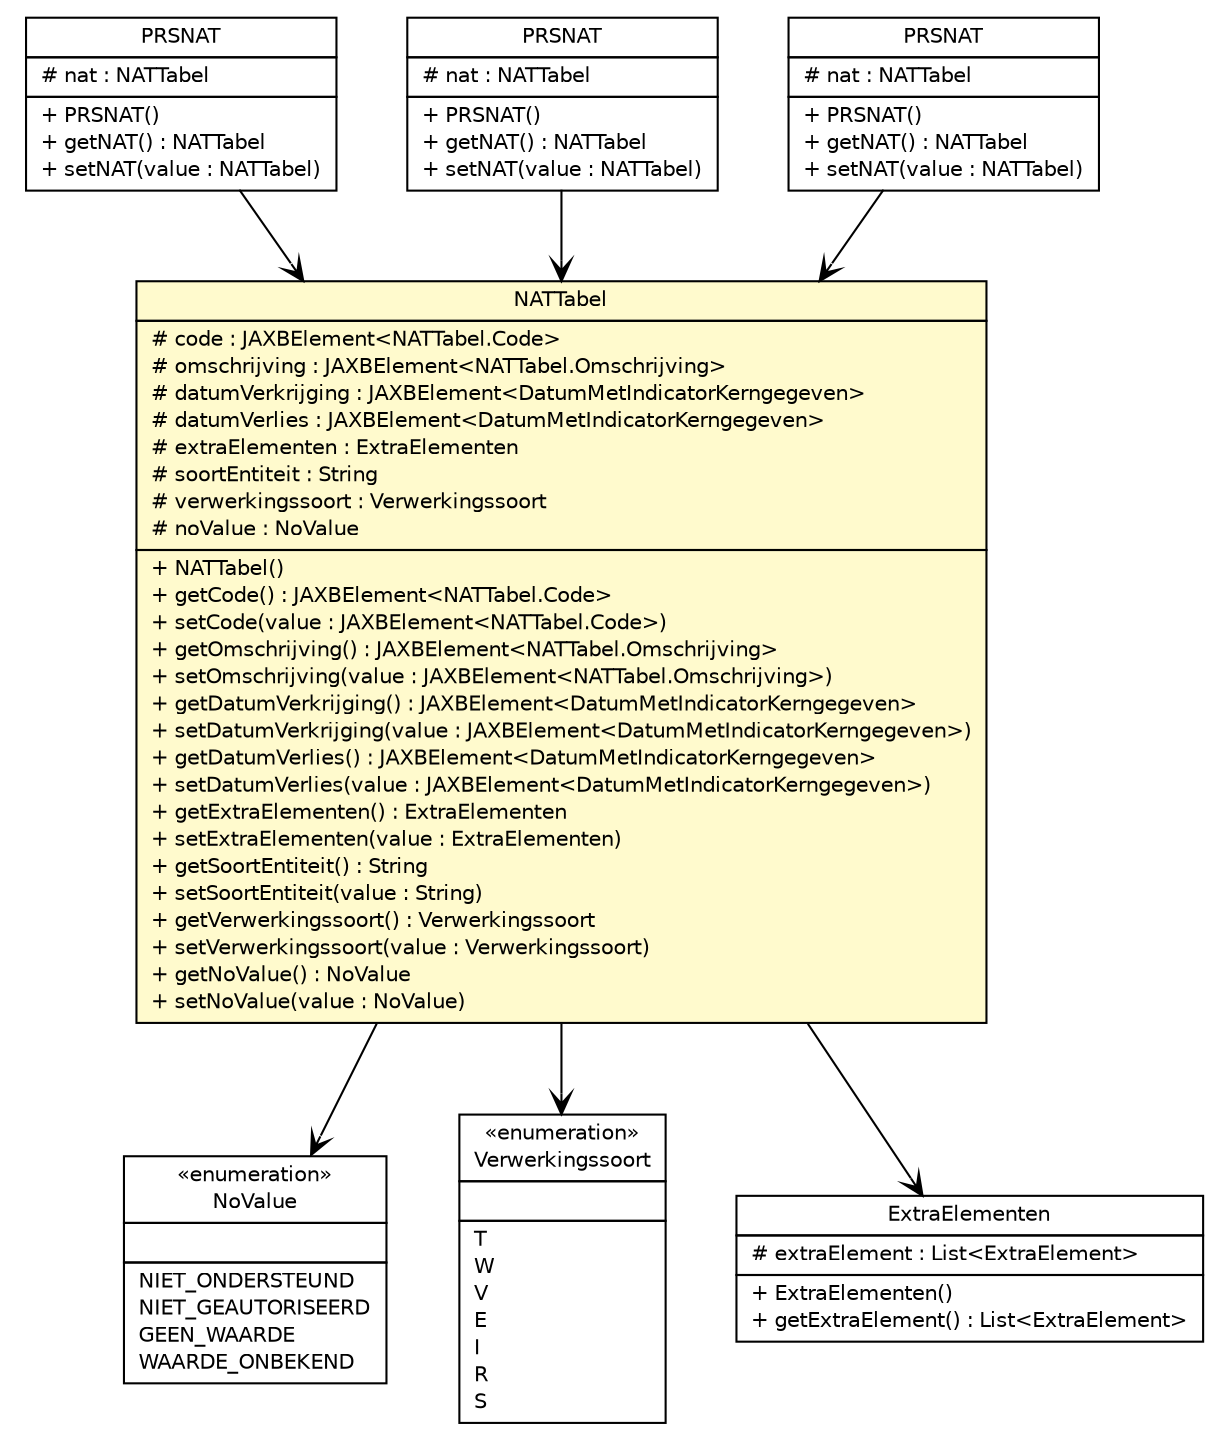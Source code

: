 #!/usr/local/bin/dot
#
# Class diagram 
# Generated by UMLGraph version R5_6-24-gf6e263 (http://www.umlgraph.org/)
#

digraph G {
	edge [fontname="Helvetica",fontsize=10,labelfontname="Helvetica",labelfontsize=10];
	node [fontname="Helvetica",fontsize=10,shape=plaintext];
	nodesep=0.25;
	ranksep=0.5;
	// nl.egem.stuf.sector.bg._0204.NATTabel
	c107999 [label=<<table title="nl.egem.stuf.sector.bg._0204.NATTabel" border="0" cellborder="1" cellspacing="0" cellpadding="2" port="p" bgcolor="lemonChiffon" href="./NATTabel.html">
		<tr><td><table border="0" cellspacing="0" cellpadding="1">
<tr><td align="center" balign="center"> NATTabel </td></tr>
		</table></td></tr>
		<tr><td><table border="0" cellspacing="0" cellpadding="1">
<tr><td align="left" balign="left"> # code : JAXBElement&lt;NATTabel.Code&gt; </td></tr>
<tr><td align="left" balign="left"> # omschrijving : JAXBElement&lt;NATTabel.Omschrijving&gt; </td></tr>
<tr><td align="left" balign="left"> # datumVerkrijging : JAXBElement&lt;DatumMetIndicatorKerngegeven&gt; </td></tr>
<tr><td align="left" balign="left"> # datumVerlies : JAXBElement&lt;DatumMetIndicatorKerngegeven&gt; </td></tr>
<tr><td align="left" balign="left"> # extraElementen : ExtraElementen </td></tr>
<tr><td align="left" balign="left"> # soortEntiteit : String </td></tr>
<tr><td align="left" balign="left"> # verwerkingssoort : Verwerkingssoort </td></tr>
<tr><td align="left" balign="left"> # noValue : NoValue </td></tr>
		</table></td></tr>
		<tr><td><table border="0" cellspacing="0" cellpadding="1">
<tr><td align="left" balign="left"> + NATTabel() </td></tr>
<tr><td align="left" balign="left"> + getCode() : JAXBElement&lt;NATTabel.Code&gt; </td></tr>
<tr><td align="left" balign="left"> + setCode(value : JAXBElement&lt;NATTabel.Code&gt;) </td></tr>
<tr><td align="left" balign="left"> + getOmschrijving() : JAXBElement&lt;NATTabel.Omschrijving&gt; </td></tr>
<tr><td align="left" balign="left"> + setOmschrijving(value : JAXBElement&lt;NATTabel.Omschrijving&gt;) </td></tr>
<tr><td align="left" balign="left"> + getDatumVerkrijging() : JAXBElement&lt;DatumMetIndicatorKerngegeven&gt; </td></tr>
<tr><td align="left" balign="left"> + setDatumVerkrijging(value : JAXBElement&lt;DatumMetIndicatorKerngegeven&gt;) </td></tr>
<tr><td align="left" balign="left"> + getDatumVerlies() : JAXBElement&lt;DatumMetIndicatorKerngegeven&gt; </td></tr>
<tr><td align="left" balign="left"> + setDatumVerlies(value : JAXBElement&lt;DatumMetIndicatorKerngegeven&gt;) </td></tr>
<tr><td align="left" balign="left"> + getExtraElementen() : ExtraElementen </td></tr>
<tr><td align="left" balign="left"> + setExtraElementen(value : ExtraElementen) </td></tr>
<tr><td align="left" balign="left"> + getSoortEntiteit() : String </td></tr>
<tr><td align="left" balign="left"> + setSoortEntiteit(value : String) </td></tr>
<tr><td align="left" balign="left"> + getVerwerkingssoort() : Verwerkingssoort </td></tr>
<tr><td align="left" balign="left"> + setVerwerkingssoort(value : Verwerkingssoort) </td></tr>
<tr><td align="left" balign="left"> + getNoValue() : NoValue </td></tr>
<tr><td align="left" balign="left"> + setNoValue(value : NoValue) </td></tr>
		</table></td></tr>
		</table>>, URL="./NATTabel.html", fontname="Helvetica", fontcolor="black", fontsize=10.0];
	// nl.egem.stuf.sector.bg._0204.PRSAntwoord.PRSNAT
	c108008 [label=<<table title="nl.egem.stuf.sector.bg._0204.PRSAntwoord.PRSNAT" border="0" cellborder="1" cellspacing="0" cellpadding="2" port="p" href="./PRSAntwoord.PRSNAT.html">
		<tr><td><table border="0" cellspacing="0" cellpadding="1">
<tr><td align="center" balign="center"> PRSNAT </td></tr>
		</table></td></tr>
		<tr><td><table border="0" cellspacing="0" cellpadding="1">
<tr><td align="left" balign="left"> # nat : NATTabel </td></tr>
		</table></td></tr>
		<tr><td><table border="0" cellspacing="0" cellpadding="1">
<tr><td align="left" balign="left"> + PRSNAT() </td></tr>
<tr><td align="left" balign="left"> + getNAT() : NATTabel </td></tr>
<tr><td align="left" balign="left"> + setNAT(value : NATTabel) </td></tr>
		</table></td></tr>
		</table>>, URL="./PRSAntwoord.PRSNAT.html", fontname="Helvetica", fontcolor="black", fontsize=10.0];
	// nl.egem.stuf.sector.bg._0204.PRSVraag.PRSNAT
	c108047 [label=<<table title="nl.egem.stuf.sector.bg._0204.PRSVraag.PRSNAT" border="0" cellborder="1" cellspacing="0" cellpadding="2" port="p" href="./PRSVraag.PRSNAT.html">
		<tr><td><table border="0" cellspacing="0" cellpadding="1">
<tr><td align="center" balign="center"> PRSNAT </td></tr>
		</table></td></tr>
		<tr><td><table border="0" cellspacing="0" cellpadding="1">
<tr><td align="left" balign="left"> # nat : NATTabel </td></tr>
		</table></td></tr>
		<tr><td><table border="0" cellspacing="0" cellpadding="1">
<tr><td align="left" balign="left"> + PRSNAT() </td></tr>
<tr><td align="left" balign="left"> + getNAT() : NATTabel </td></tr>
<tr><td align="left" balign="left"> + setNAT(value : NATTabel) </td></tr>
		</table></td></tr>
		</table>>, URL="./PRSVraag.PRSNAT.html", fontname="Helvetica", fontcolor="black", fontsize=10.0];
	// nl.egem.stuf.sector.bg._0204.PRSKennisgeving.PRSNAT
	c108073 [label=<<table title="nl.egem.stuf.sector.bg._0204.PRSKennisgeving.PRSNAT" border="0" cellborder="1" cellspacing="0" cellpadding="2" port="p" href="./PRSKennisgeving.PRSNAT.html">
		<tr><td><table border="0" cellspacing="0" cellpadding="1">
<tr><td align="center" balign="center"> PRSNAT </td></tr>
		</table></td></tr>
		<tr><td><table border="0" cellspacing="0" cellpadding="1">
<tr><td align="left" balign="left"> # nat : NATTabel </td></tr>
		</table></td></tr>
		<tr><td><table border="0" cellspacing="0" cellpadding="1">
<tr><td align="left" balign="left"> + PRSNAT() </td></tr>
<tr><td align="left" balign="left"> + getNAT() : NATTabel </td></tr>
<tr><td align="left" balign="left"> + setNAT(value : NATTabel) </td></tr>
		</table></td></tr>
		</table>>, URL="./PRSKennisgeving.PRSNAT.html", fontname="Helvetica", fontcolor="black", fontsize=10.0];
	// nl.egem.stuf.stuf0204.NoValue
	c108270 [label=<<table title="nl.egem.stuf.stuf0204.NoValue" border="0" cellborder="1" cellspacing="0" cellpadding="2" port="p" href="../../../stuf0204/NoValue.html">
		<tr><td><table border="0" cellspacing="0" cellpadding="1">
<tr><td align="center" balign="center"> &#171;enumeration&#187; </td></tr>
<tr><td align="center" balign="center"> NoValue </td></tr>
		</table></td></tr>
		<tr><td><table border="0" cellspacing="0" cellpadding="1">
<tr><td align="left" balign="left">  </td></tr>
		</table></td></tr>
		<tr><td><table border="0" cellspacing="0" cellpadding="1">
<tr><td align="left" balign="left"> NIET_ONDERSTEUND </td></tr>
<tr><td align="left" balign="left"> NIET_GEAUTORISEERD </td></tr>
<tr><td align="left" balign="left"> GEEN_WAARDE </td></tr>
<tr><td align="left" balign="left"> WAARDE_ONBEKEND </td></tr>
		</table></td></tr>
		</table>>, URL="../../../stuf0204/NoValue.html", fontname="Helvetica", fontcolor="black", fontsize=10.0];
	// nl.egem.stuf.stuf0204.Verwerkingssoort
	c108273 [label=<<table title="nl.egem.stuf.stuf0204.Verwerkingssoort" border="0" cellborder="1" cellspacing="0" cellpadding="2" port="p" href="../../../stuf0204/Verwerkingssoort.html">
		<tr><td><table border="0" cellspacing="0" cellpadding="1">
<tr><td align="center" balign="center"> &#171;enumeration&#187; </td></tr>
<tr><td align="center" balign="center"> Verwerkingssoort </td></tr>
		</table></td></tr>
		<tr><td><table border="0" cellspacing="0" cellpadding="1">
<tr><td align="left" balign="left">  </td></tr>
		</table></td></tr>
		<tr><td><table border="0" cellspacing="0" cellpadding="1">
<tr><td align="left" balign="left"> T </td></tr>
<tr><td align="left" balign="left"> W </td></tr>
<tr><td align="left" balign="left"> V </td></tr>
<tr><td align="left" balign="left"> E </td></tr>
<tr><td align="left" balign="left"> I </td></tr>
<tr><td align="left" balign="left"> R </td></tr>
<tr><td align="left" balign="left"> S </td></tr>
		</table></td></tr>
		</table>>, URL="../../../stuf0204/Verwerkingssoort.html", fontname="Helvetica", fontcolor="black", fontsize=10.0];
	// nl.egem.stuf.stuf0204.ExtraElementen
	c108285 [label=<<table title="nl.egem.stuf.stuf0204.ExtraElementen" border="0" cellborder="1" cellspacing="0" cellpadding="2" port="p" href="../../../stuf0204/ExtraElementen.html">
		<tr><td><table border="0" cellspacing="0" cellpadding="1">
<tr><td align="center" balign="center"> ExtraElementen </td></tr>
		</table></td></tr>
		<tr><td><table border="0" cellspacing="0" cellpadding="1">
<tr><td align="left" balign="left"> # extraElement : List&lt;ExtraElement&gt; </td></tr>
		</table></td></tr>
		<tr><td><table border="0" cellspacing="0" cellpadding="1">
<tr><td align="left" balign="left"> + ExtraElementen() </td></tr>
<tr><td align="left" balign="left"> + getExtraElement() : List&lt;ExtraElement&gt; </td></tr>
		</table></td></tr>
		</table>>, URL="../../../stuf0204/ExtraElementen.html", fontname="Helvetica", fontcolor="black", fontsize=10.0];
	// nl.egem.stuf.sector.bg._0204.NATTabel NAVASSOC nl.egem.stuf.stuf0204.ExtraElementen
	c107999:p -> c108285:p [taillabel="", label="", headlabel="", fontname="Helvetica", fontcolor="black", fontsize=10.0, color="black", arrowhead=open];
	// nl.egem.stuf.sector.bg._0204.NATTabel NAVASSOC nl.egem.stuf.stuf0204.Verwerkingssoort
	c107999:p -> c108273:p [taillabel="", label="", headlabel="", fontname="Helvetica", fontcolor="black", fontsize=10.0, color="black", arrowhead=open];
	// nl.egem.stuf.sector.bg._0204.NATTabel NAVASSOC nl.egem.stuf.stuf0204.NoValue
	c107999:p -> c108270:p [taillabel="", label="", headlabel="", fontname="Helvetica", fontcolor="black", fontsize=10.0, color="black", arrowhead=open];
	// nl.egem.stuf.sector.bg._0204.PRSAntwoord.PRSNAT NAVASSOC nl.egem.stuf.sector.bg._0204.NATTabel
	c108008:p -> c107999:p [taillabel="", label="", headlabel="", fontname="Helvetica", fontcolor="black", fontsize=10.0, color="black", arrowhead=open];
	// nl.egem.stuf.sector.bg._0204.PRSVraag.PRSNAT NAVASSOC nl.egem.stuf.sector.bg._0204.NATTabel
	c108047:p -> c107999:p [taillabel="", label="", headlabel="", fontname="Helvetica", fontcolor="black", fontsize=10.0, color="black", arrowhead=open];
	// nl.egem.stuf.sector.bg._0204.PRSKennisgeving.PRSNAT NAVASSOC nl.egem.stuf.sector.bg._0204.NATTabel
	c108073:p -> c107999:p [taillabel="", label="", headlabel="", fontname="Helvetica", fontcolor="black", fontsize=10.0, color="black", arrowhead=open];
}

